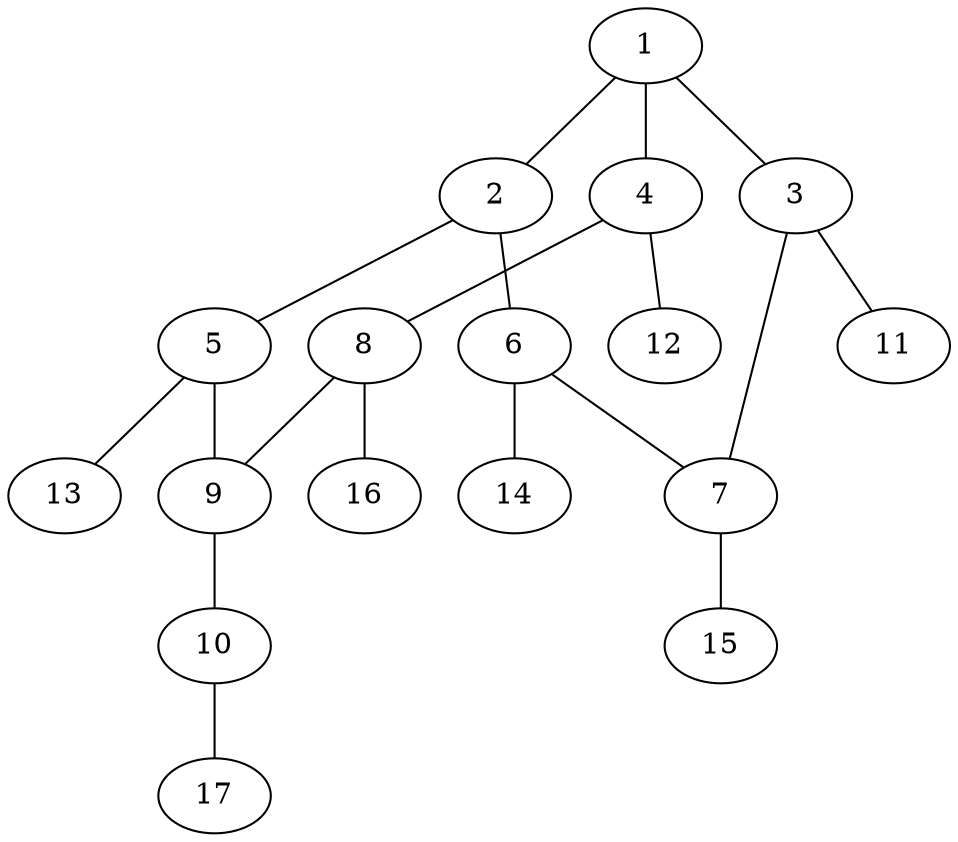 graph molecule_3254 {
	1	 [chem=C];
	2	 [chem=C];
	1 -- 2	 [valence=2];
	3	 [chem=N];
	1 -- 3	 [valence=1];
	4	 [chem=C];
	1 -- 4	 [valence=1];
	5	 [chem=C];
	2 -- 5	 [valence=1];
	6	 [chem=C];
	2 -- 6	 [valence=1];
	7	 [chem=C];
	3 -- 7	 [valence=1];
	11	 [chem=H];
	3 -- 11	 [valence=1];
	8	 [chem=C];
	4 -- 8	 [valence=2];
	12	 [chem=H];
	4 -- 12	 [valence=1];
	9	 [chem=C];
	5 -- 9	 [valence=2];
	13	 [chem=H];
	5 -- 13	 [valence=1];
	6 -- 7	 [valence=2];
	14	 [chem=H];
	6 -- 14	 [valence=1];
	15	 [chem=H];
	7 -- 15	 [valence=1];
	8 -- 9	 [valence=1];
	16	 [chem=H];
	8 -- 16	 [valence=1];
	10	 [chem=O];
	9 -- 10	 [valence=1];
	17	 [chem=H];
	10 -- 17	 [valence=1];
}
